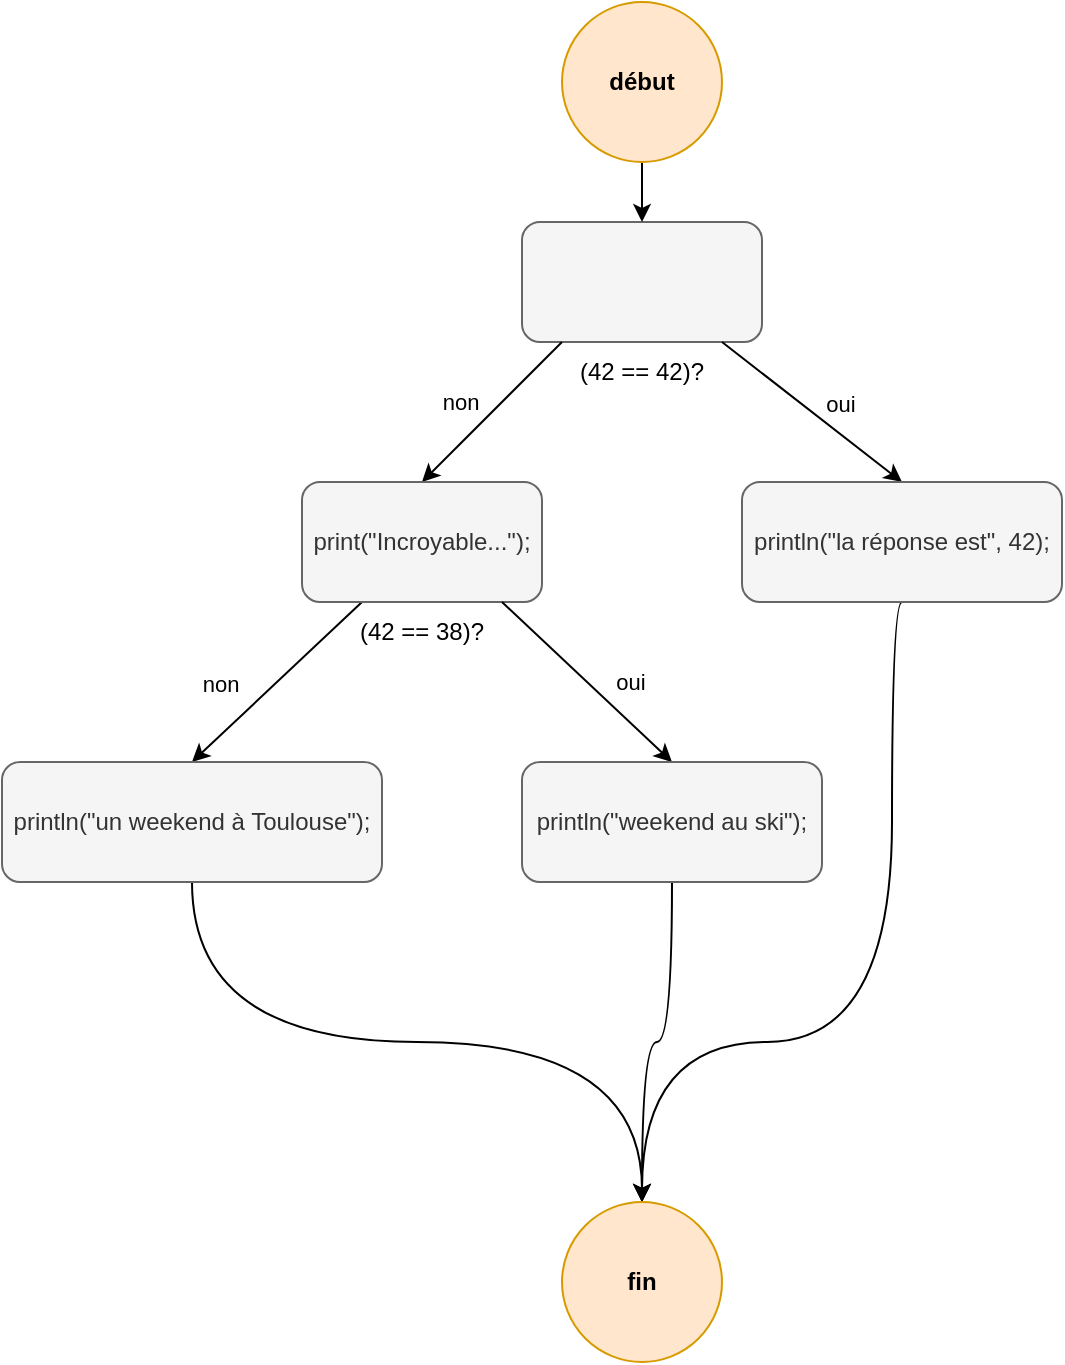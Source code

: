 <mxfile version="16.4.0" type="device"><diagram id="cIwRqGk_5176uGoLrfOy" name="Page-1"><mxGraphModel dx="813" dy="494" grid="1" gridSize="10" guides="1" tooltips="1" connect="1" arrows="1" fold="1" page="1" pageScale="1" pageWidth="827" pageHeight="1169" math="0" shadow="0"><root><mxCell id="0"/><mxCell id="1" parent="0"/><mxCell id="0LQPJdFNJ_qnfDXtIm2u-4" value="" style="rounded=1;whiteSpace=wrap;html=1;fillColor=#f5f5f5;strokeColor=#666666;fontColor=#333333;" vertex="1" parent="1"><mxGeometry x="340" y="180" width="120" height="60" as="geometry"/></mxCell><mxCell id="0LQPJdFNJ_qnfDXtIm2u-6" style="edgeStyle=orthogonalEdgeStyle;rounded=0;orthogonalLoop=1;jettySize=auto;html=1;entryX=0.5;entryY=0;entryDx=0;entryDy=0;" edge="1" parent="1" source="0LQPJdFNJ_qnfDXtIm2u-5" target="0LQPJdFNJ_qnfDXtIm2u-4"><mxGeometry relative="1" as="geometry"/></mxCell><mxCell id="0LQPJdFNJ_qnfDXtIm2u-5" value="" style="ellipse;whiteSpace=wrap;html=1;aspect=fixed;fillColor=#ffe6cc;strokeColor=#d79b00;" vertex="1" parent="1"><mxGeometry x="360" y="70" width="80" height="80" as="geometry"/></mxCell><mxCell id="0LQPJdFNJ_qnfDXtIm2u-2" value="début" style="text;html=1;strokeColor=none;fillColor=none;align=center;verticalAlign=middle;whiteSpace=wrap;rounded=0;fontStyle=1" vertex="1" parent="1"><mxGeometry x="370" y="95" width="60" height="30" as="geometry"/></mxCell><mxCell id="0LQPJdFNJ_qnfDXtIm2u-8" style="rounded=0;orthogonalLoop=1;jettySize=auto;html=1;exitX=1;exitY=0;exitDx=0;exitDy=0;entryX=0.5;entryY=0;entryDx=0;entryDy=0;" edge="1" parent="1" source="0LQPJdFNJ_qnfDXtIm2u-7" target="0LQPJdFNJ_qnfDXtIm2u-9"><mxGeometry relative="1" as="geometry"><mxPoint x="460" y="320" as="targetPoint"/></mxGeometry></mxCell><mxCell id="0LQPJdFNJ_qnfDXtIm2u-10" value="oui" style="edgeLabel;html=1;align=center;verticalAlign=middle;resizable=0;points=[];" vertex="1" connectable="0" parent="0LQPJdFNJ_qnfDXtIm2u-8"><mxGeometry x="0.744" y="2" relative="1" as="geometry"><mxPoint x="-21" y="-29" as="offset"/></mxGeometry></mxCell><mxCell id="0LQPJdFNJ_qnfDXtIm2u-12" style="edgeStyle=none;rounded=0;orthogonalLoop=1;jettySize=auto;html=1;exitX=0;exitY=0;exitDx=0;exitDy=0;entryX=0.5;entryY=0;entryDx=0;entryDy=0;" edge="1" parent="1" source="0LQPJdFNJ_qnfDXtIm2u-7" target="0LQPJdFNJ_qnfDXtIm2u-11"><mxGeometry relative="1" as="geometry"/></mxCell><mxCell id="0LQPJdFNJ_qnfDXtIm2u-13" value="non" style="edgeLabel;html=1;align=center;verticalAlign=middle;resizable=0;points=[];" vertex="1" connectable="0" parent="0LQPJdFNJ_qnfDXtIm2u-12"><mxGeometry x="0.641" y="1" relative="1" as="geometry"><mxPoint x="5" y="-28" as="offset"/></mxGeometry></mxCell><mxCell id="0LQPJdFNJ_qnfDXtIm2u-7" value="(42 == 42)?" style="text;html=1;strokeColor=none;fillColor=none;align=center;verticalAlign=middle;whiteSpace=wrap;rounded=0;" vertex="1" parent="1"><mxGeometry x="360" y="240" width="80" height="30" as="geometry"/></mxCell><mxCell id="0LQPJdFNJ_qnfDXtIm2u-27" style="edgeStyle=orthogonalEdgeStyle;curved=1;rounded=0;orthogonalLoop=1;jettySize=auto;html=1;exitX=0.5;exitY=1;exitDx=0;exitDy=0;entryX=0.5;entryY=0;entryDx=0;entryDy=0;" edge="1" parent="1" source="0LQPJdFNJ_qnfDXtIm2u-9" target="0LQPJdFNJ_qnfDXtIm2u-22"><mxGeometry relative="1" as="geometry"><Array as="points"><mxPoint x="525" y="590"/><mxPoint x="400" y="590"/></Array></mxGeometry></mxCell><mxCell id="0LQPJdFNJ_qnfDXtIm2u-9" value="println(&quot;la réponse est&quot;, 42);" style="rounded=1;whiteSpace=wrap;html=1;fillColor=#f5f5f5;fontColor=#333333;strokeColor=#666666;" vertex="1" parent="1"><mxGeometry x="450" y="310" width="160" height="60" as="geometry"/></mxCell><mxCell id="0LQPJdFNJ_qnfDXtIm2u-17" style="edgeStyle=none;rounded=0;orthogonalLoop=1;jettySize=auto;html=1;exitX=0.25;exitY=1;exitDx=0;exitDy=0;entryX=0.5;entryY=0;entryDx=0;entryDy=0;" edge="1" parent="1" source="0LQPJdFNJ_qnfDXtIm2u-11" target="0LQPJdFNJ_qnfDXtIm2u-15"><mxGeometry relative="1" as="geometry"/></mxCell><mxCell id="0LQPJdFNJ_qnfDXtIm2u-18" value="non" style="edgeLabel;html=1;align=center;verticalAlign=middle;resizable=0;points=[];" vertex="1" connectable="0" parent="0LQPJdFNJ_qnfDXtIm2u-17"><mxGeometry x="0.657" y="2" relative="1" as="geometry"><mxPoint x="-2" y="-27" as="offset"/></mxGeometry></mxCell><mxCell id="0LQPJdFNJ_qnfDXtIm2u-11" value="print(&quot;Incroyable...&quot;);" style="rounded=1;whiteSpace=wrap;html=1;fillColor=#f5f5f5;fontColor=#333333;strokeColor=#666666;" vertex="1" parent="1"><mxGeometry x="230" y="310" width="120" height="60" as="geometry"/></mxCell><mxCell id="0LQPJdFNJ_qnfDXtIm2u-19" style="edgeStyle=none;rounded=0;orthogonalLoop=1;jettySize=auto;html=1;exitX=1;exitY=0;exitDx=0;exitDy=0;entryX=0.5;entryY=0;entryDx=0;entryDy=0;" edge="1" parent="1" source="0LQPJdFNJ_qnfDXtIm2u-14" target="0LQPJdFNJ_qnfDXtIm2u-16"><mxGeometry relative="1" as="geometry"/></mxCell><mxCell id="0LQPJdFNJ_qnfDXtIm2u-20" value="oui" style="edgeLabel;html=1;align=center;verticalAlign=middle;resizable=0;points=[];" vertex="1" connectable="0" parent="0LQPJdFNJ_qnfDXtIm2u-19"><mxGeometry x="0.779" y="2" relative="1" as="geometry"><mxPoint x="-13" y="-30" as="offset"/></mxGeometry></mxCell><mxCell id="0LQPJdFNJ_qnfDXtIm2u-14" value="(42 == 38)?" style="text;html=1;strokeColor=none;fillColor=none;align=center;verticalAlign=middle;whiteSpace=wrap;rounded=0;" vertex="1" parent="1"><mxGeometry x="250" y="370" width="80" height="30" as="geometry"/></mxCell><mxCell id="0LQPJdFNJ_qnfDXtIm2u-25" style="edgeStyle=orthogonalEdgeStyle;curved=1;rounded=0;orthogonalLoop=1;jettySize=auto;html=1;exitX=0.5;exitY=1;exitDx=0;exitDy=0;entryX=0.5;entryY=0;entryDx=0;entryDy=0;" edge="1" parent="1" source="0LQPJdFNJ_qnfDXtIm2u-15" target="0LQPJdFNJ_qnfDXtIm2u-22"><mxGeometry relative="1" as="geometry"><mxPoint x="410" y="620" as="targetPoint"/></mxGeometry></mxCell><mxCell id="0LQPJdFNJ_qnfDXtIm2u-15" value="println(&quot;un weekend à Toulouse&quot;);" style="rounded=1;whiteSpace=wrap;html=1;fillColor=#f5f5f5;strokeColor=#666666;fontColor=#333333;" vertex="1" parent="1"><mxGeometry x="80" y="450" width="190" height="60" as="geometry"/></mxCell><mxCell id="0LQPJdFNJ_qnfDXtIm2u-24" style="edgeStyle=orthogonalEdgeStyle;curved=1;rounded=0;orthogonalLoop=1;jettySize=auto;html=1;exitX=0.5;exitY=1;exitDx=0;exitDy=0;entryX=0.5;entryY=0;entryDx=0;entryDy=0;" edge="1" parent="1" source="0LQPJdFNJ_qnfDXtIm2u-16" target="0LQPJdFNJ_qnfDXtIm2u-22"><mxGeometry relative="1" as="geometry"/></mxCell><mxCell id="0LQPJdFNJ_qnfDXtIm2u-16" value="println(&quot;weekend au ski&quot;);" style="rounded=1;whiteSpace=wrap;html=1;fillColor=#f5f5f5;strokeColor=#666666;fontColor=#333333;" vertex="1" parent="1"><mxGeometry x="340" y="450" width="150" height="60" as="geometry"/></mxCell><mxCell id="0LQPJdFNJ_qnfDXtIm2u-22" value="&lt;b&gt;fin&lt;/b&gt;" style="ellipse;whiteSpace=wrap;html=1;aspect=fixed;fillColor=#ffe6cc;strokeColor=#d79b00;" vertex="1" parent="1"><mxGeometry x="360" y="670" width="80" height="80" as="geometry"/></mxCell></root></mxGraphModel></diagram></mxfile>